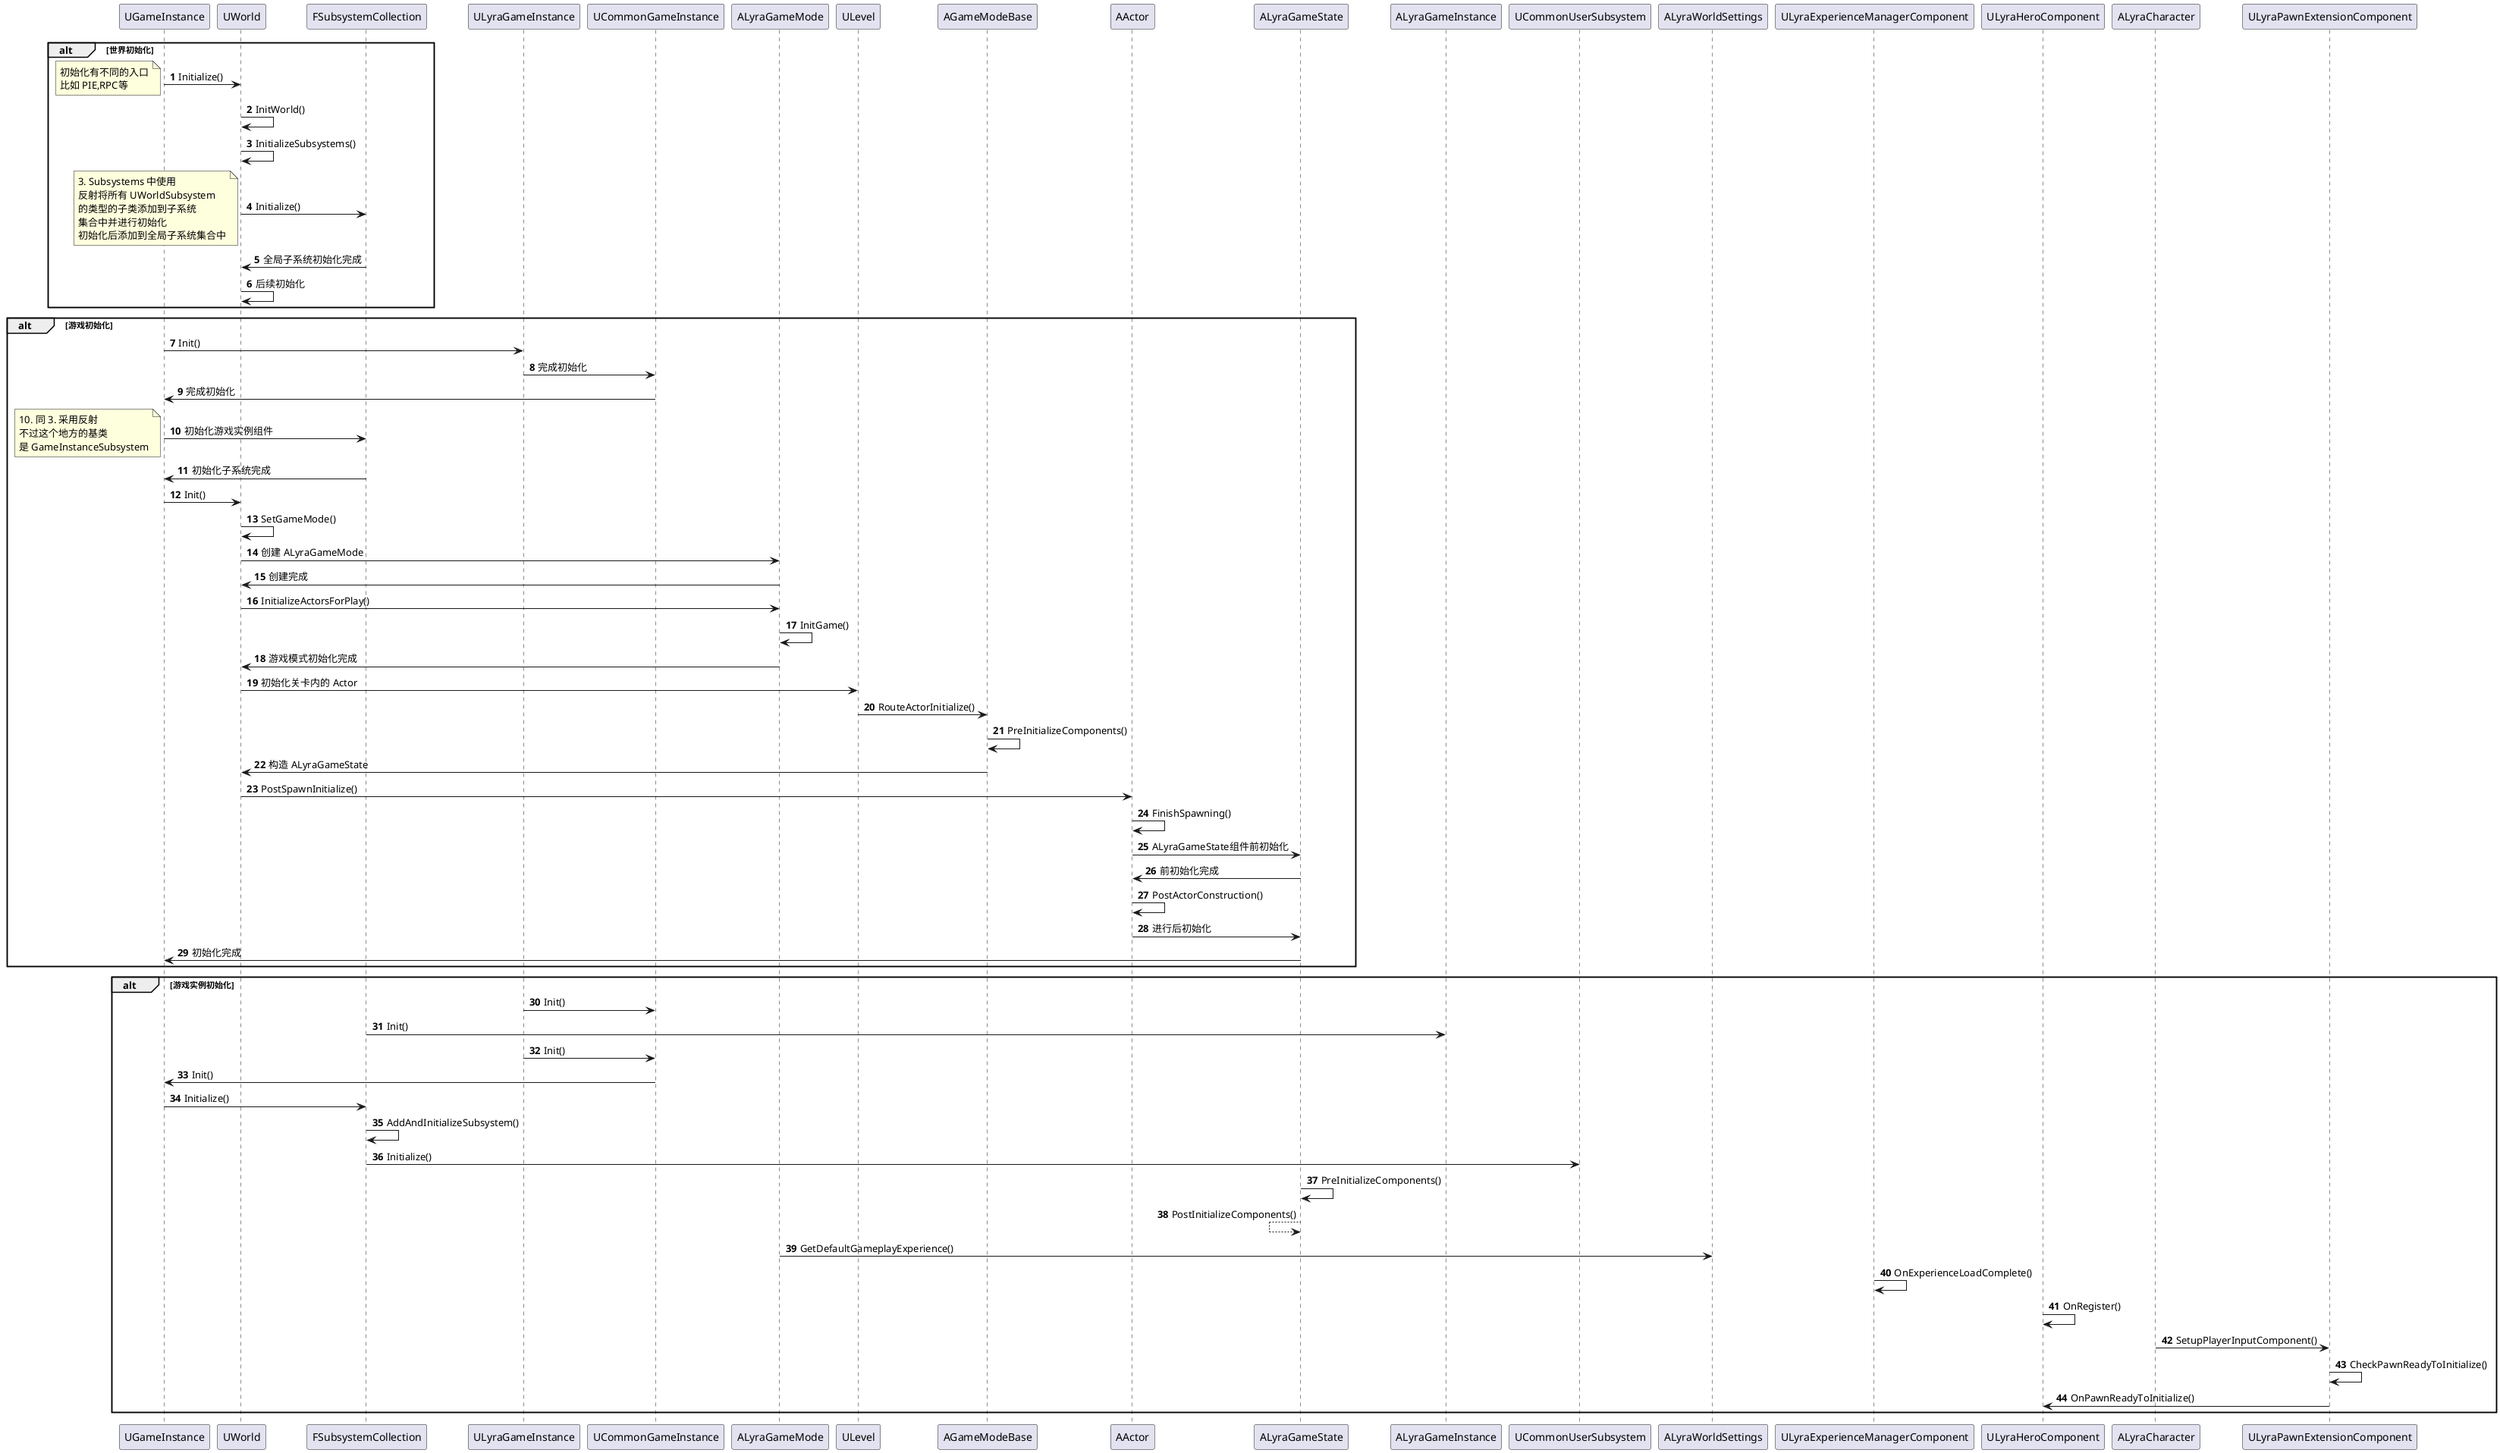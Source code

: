 @startuml
'https://plantuml.com/sequence-diagram

autonumber
alt 世界初始化
    UGameInstance -> UWorld : Initialize()
    note left
    初始化有不同的入口
    比如 PIE,RPC等
    end note

    UWorld -> UWorld : InitWorld()
    UWorld -> UWorld : InitializeSubsystems()
    UWorld -> FSubsystemCollection : Initialize()

    note left
    3. Subsystems 中使用
    反射将所有 UWorldSubsystem
    的类型的子类添加到子系统
    集合中并进行初始化
    初始化后添加到全局子系统集合中
    end note
    FSubsystemCollection -> UWorld : 全局子系统初始化完成
    UWorld -> UWorld : 后续初始化
end


alt 游戏初始化
UGameInstance -> ULyraGameInstance : Init()
ULyraGameInstance -> UCommonGameInstance : 完成初始化
UCommonGameInstance -> UGameInstance : 完成初始化
UGameInstance -> FSubsystemCollection : 初始化游戏实例组件
note left
10. 同 3. 采用反射
不过这个地方的基类
是 GameInstanceSubsystem
end note
FSubsystemCollection -> UGameInstance : 初始化子系统完成
UGameInstance -> UWorld : Init()
UWorld -> UWorld : SetGameMode()
UWorld -> ALyraGameMode : 创建 ALyraGameMode
ALyraGameMode -> UWorld : 创建完成
UWorld -> ALyraGameMode : InitializeActorsForPlay()
ALyraGameMode -> ALyraGameMode : InitGame()
ALyraGameMode -> UWorld : 游戏模式初始化完成
UWorld -> ULevel: 初始化关卡内的 Actor
ULevel -> AGameModeBase: RouteActorInitialize()
AGameModeBase -> AGameModeBase : PreInitializeComponents()
AGameModeBase -> UWorld : 构造 ALyraGameState
UWorld -> AActor : PostSpawnInitialize()
AActor -> AActor : FinishSpawning()
AActor -> ALyraGameState : ALyraGameState组件前初始化
ALyraGameState -> AActor : 前初始化完成
AActor -> AActor : PostActorConstruction()
AActor -> ALyraGameState : 进行后初始化
ALyraGameState -> UGameInstance : 初始化完成
end






alt 游戏实例初始化
ULyraGameInstance -> UCommonGameInstance : Init()
FSubsystemCollection -> ALyraGameInstance : Init()
ULyraGameInstance -> UCommonGameInstance: Init()
UCommonGameInstance -> UGameInstance : Init()
UGameInstance -> FSubsystemCollection : Initialize()
FSubsystemCollection -> FSubsystemCollection : AddAndInitializeSubsystem()
FSubsystemCollection -> UCommonUserSubsystem : Initialize()


ALyraGameState -> ALyraGameState: PreInitializeComponents()
ALyraGameState <-- ALyraGameState: PostInitializeComponents()

ALyraGameMode -> ALyraWorldSettings: GetDefaultGameplayExperience()
ULyraExperienceManagerComponent -> ULyraExperienceManagerComponent: OnExperienceLoadComplete()

ULyraHeroComponent -> ULyraHeroComponent: OnRegister()

ALyraCharacter -> ULyraPawnExtensionComponent : SetupPlayerInputComponent()
ULyraPawnExtensionComponent -> ULyraPawnExtensionComponent : CheckPawnReadyToInitialize()
ULyraPawnExtensionComponent -> ULyraHeroComponent : OnPawnReadyToInitialize()
end

@enduml